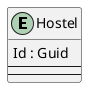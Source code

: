 @startuml

entity Hostel {
    Id : Guid
    --
    ' HostelKeyCodePlaceholder
    --
    ' HostelPropertyCodePlaceholder
}

' EntityCodePlaceholder

' RelationshipCodePlaceholder

@enduml
